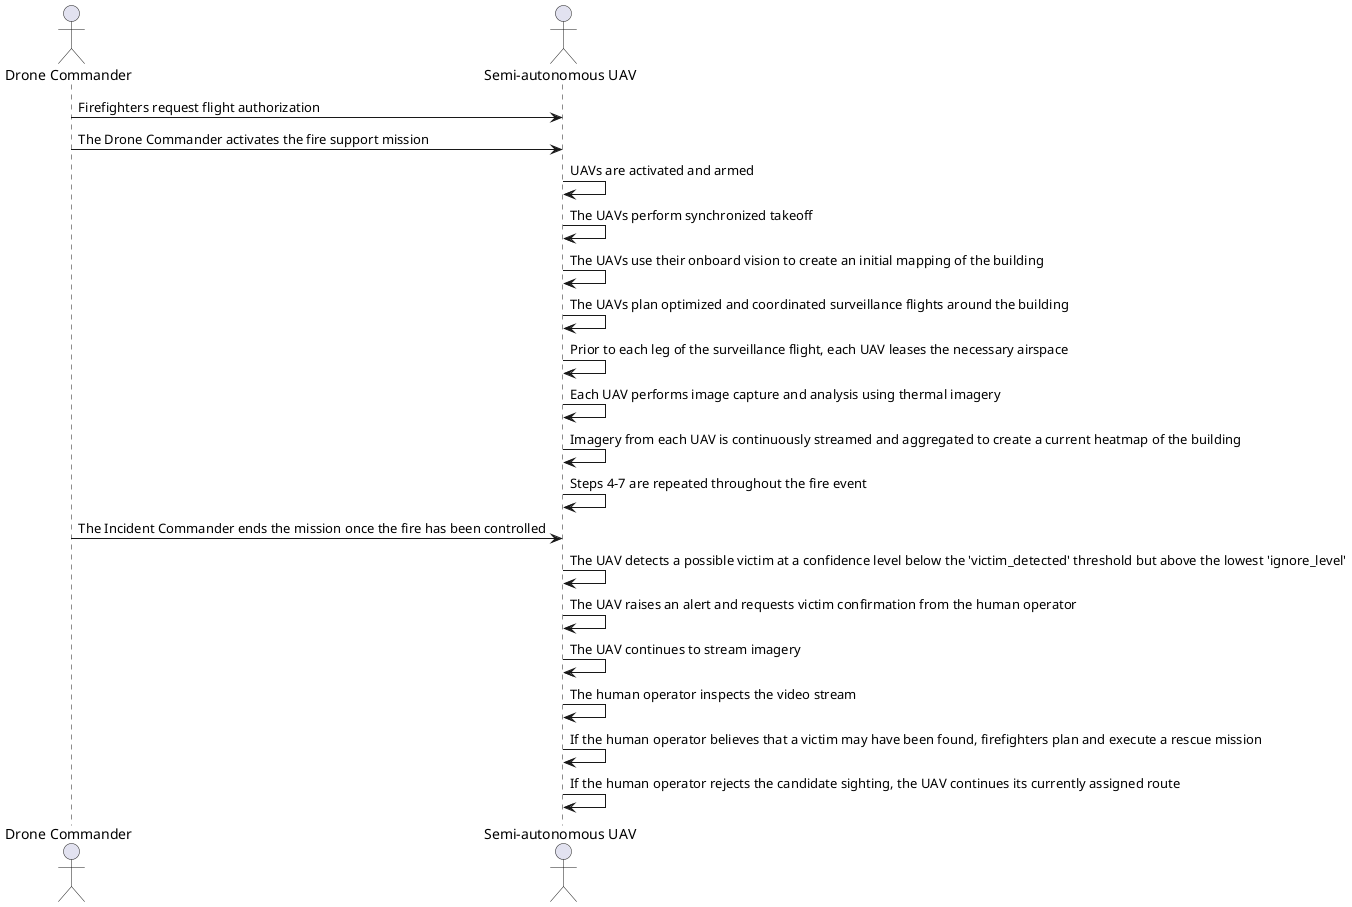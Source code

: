 @startuml "Structural Fire Fighting"

actor "Drone Commander" as DC
actor "Semi-autonomous UAV" as UAV

DC -> UAV: Firefighters request flight authorization
DC -> UAV: The Drone Commander activates the fire support mission
UAV -> UAV: UAVs are activated and armed
UAV -> UAV: The UAVs perform synchronized takeoff
UAV -> UAV: The UAVs use their onboard vision to create an initial mapping of the building
UAV -> UAV: The UAVs plan optimized and coordinated surveillance flights around the building
UAV -> UAV: Prior to each leg of the surveillance flight, each UAV leases the necessary airspace
UAV -> UAV: Each UAV performs image capture and analysis using thermal imagery
UAV -> UAV: Imagery from each UAV is continuously streamed and aggregated to create a current heatmap of the building
UAV -> UAV: Steps 4-7 are repeated throughout the fire event
DC -> UAV: The Incident Commander ends the mission once the fire has been controlled

UAV -> UAV: The UAV detects a possible victim at a confidence level below the 'victim_detected' threshold but above the lowest 'ignore_level'
UAV -> UAV: The UAV raises an alert and requests victim confirmation from the human operator
UAV -> UAV: The UAV continues to stream imagery
UAV -> UAV: The human operator inspects the video stream
UAV -> UAV: If the human operator believes that a victim may have been found, firefighters plan and execute a rescue mission
UAV -> UAV: If the human operator rejects the candidate sighting, the UAV continues its currently assigned route

@enduml
